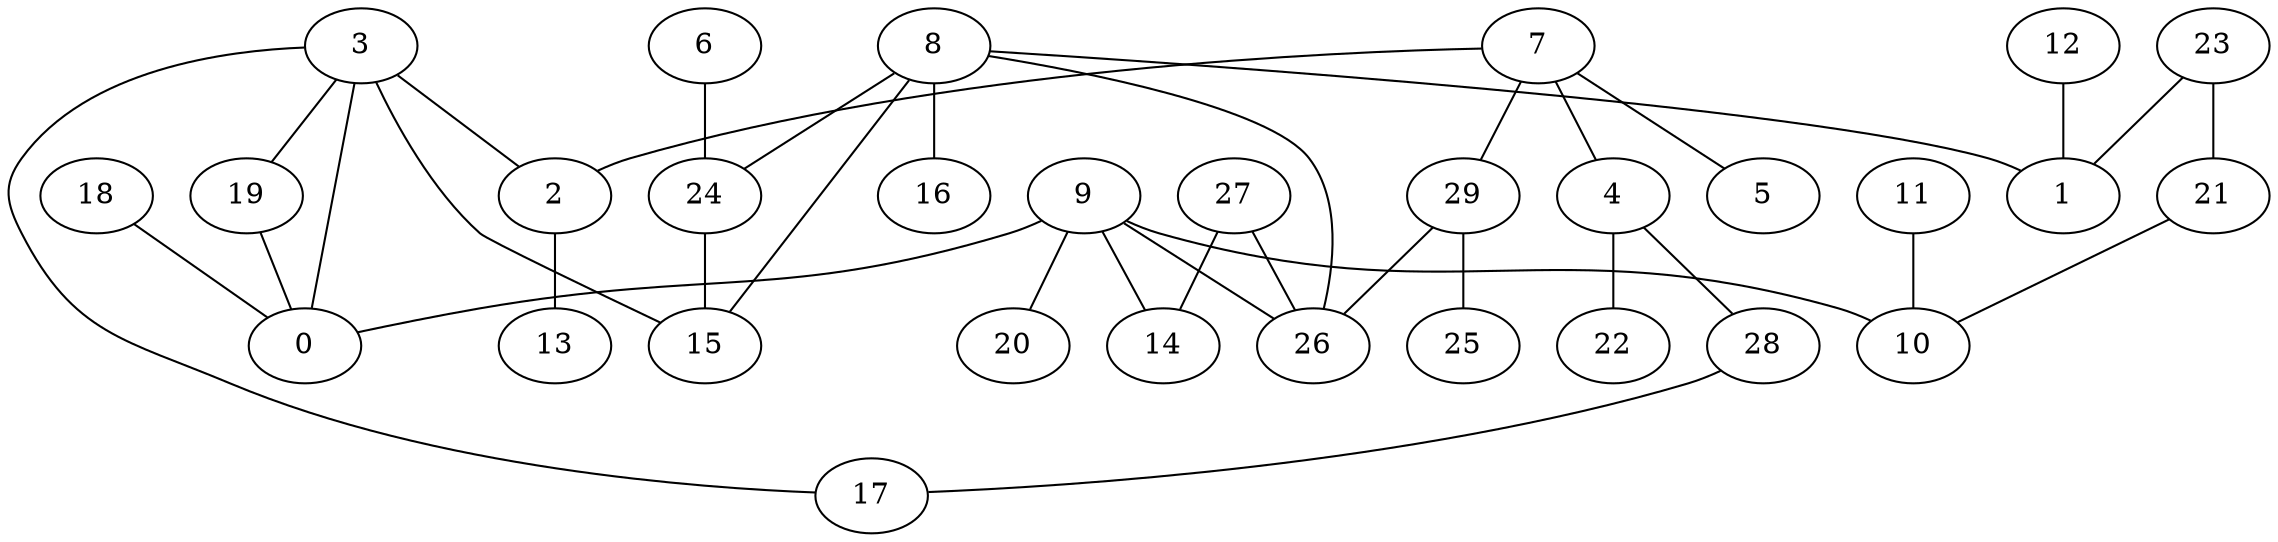 digraph GG_graph {

subgraph G_graph {
edge [color = black]
"4" -> "28" [dir = none]
"4" -> "22" [dir = none]
"28" -> "17" [dir = none]
"19" -> "0" [dir = none]
"24" -> "15" [dir = none]
"6" -> "24" [dir = none]
"3" -> "2" [dir = none]
"8" -> "1" [dir = none]
"8" -> "16" [dir = none]
"8" -> "24" [dir = none]
"8" -> "26" [dir = none]
"27" -> "26" [dir = none]
"7" -> "2" [dir = none]
"7" -> "5" [dir = none]
"7" -> "4" [dir = none]
"7" -> "29" [dir = none]
"9" -> "0" [dir = none]
"9" -> "10" [dir = none]
"9" -> "14" [dir = none]
"9" -> "20" [dir = none]
"9" -> "26" [dir = none]
"29" -> "25" [dir = none]
"29" -> "26" [dir = none]
"11" -> "10" [dir = none]
"18" -> "0" [dir = none]
"2" -> "13" [dir = none]
"23" -> "21" [dir = none]
"23" -> "1" [dir = none]
"12" -> "1" [dir = none]
"3" -> "19" [dir = none]
"3" -> "17" [dir = none]
"3" -> "15" [dir = none]
"21" -> "10" [dir = none]
"3" -> "0" [dir = none]
"27" -> "14" [dir = none]
"8" -> "15" [dir = none]
}

}
